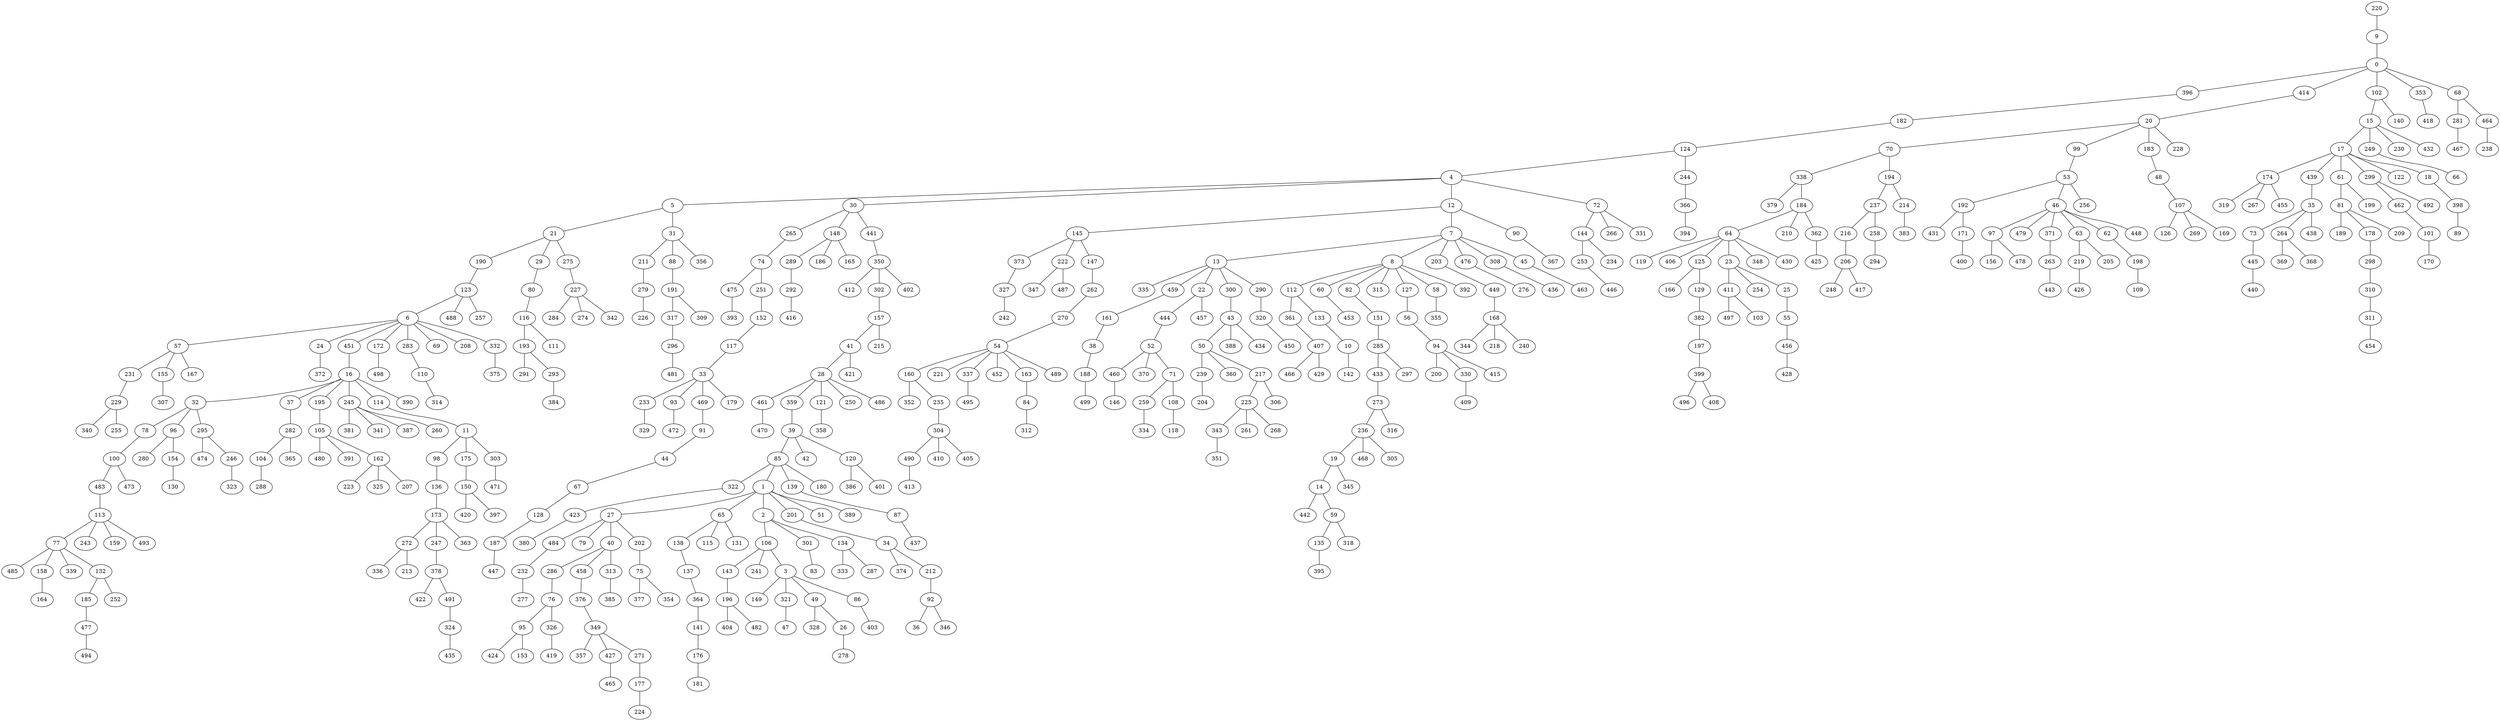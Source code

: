 graph {
  220 -- 9;
  9 -- 0;
  0 -- 396;
  396 -- 182;
  182 -- 124;
  124 -- 4;
  4 -- 5;
  5 -- 21;
  21 -- 190;
  190 -- 123;
  123 -- 6;
  6 -- 57;
  57 -- 231;
  231 -- 229;
  229 -- 340;
  229 -- 255;
  57 -- 155;
  155 -- 307;
  57 -- 167;
  6 -- 24;
  24 -- 372;
  6 -- 451;
  451 -- 16;
  16 -- 32;
  32 -- 78;
  78 -- 100;
  100 -- 483;
  483 -- 113;
  113 -- 77;
  77 -- 485;
  77 -- 158;
  158 -- 164;
  77 -- 339;
  77 -- 132;
  132 -- 185;
  185 -- 477;
  477 -- 494;
  132 -- 252;
  113 -- 243;
  113 -- 159;
  113 -- 493;
  100 -- 473;
  32 -- 96;
  96 -- 280;
  96 -- 154;
  154 -- 130;
  32 -- 295;
  295 -- 474;
  295 -- 246;
  246 -- 323;
  16 -- 37;
  37 -- 282;
  282 -- 104;
  104 -- 288;
  282 -- 365;
  16 -- 195;
  195 -- 105;
  105 -- 480;
  105 -- 391;
  105 -- 162;
  162 -- 223;
  162 -- 325;
  162 -- 207;
  16 -- 245;
  245 -- 381;
  245 -- 341;
  245 -- 387;
  245 -- 260;
  16 -- 114;
  114 -- 11;
  11 -- 98;
  98 -- 136;
  136 -- 173;
  173 -- 272;
  272 -- 336;
  272 -- 213;
  173 -- 247;
  247 -- 378;
  378 -- 422;
  378 -- 491;
  491 -- 324;
  324 -- 435;
  173 -- 363;
  11 -- 175;
  175 -- 150;
  150 -- 420;
  150 -- 397;
  11 -- 303;
  303 -- 471;
  16 -- 390;
  6 -- 172;
  172 -- 498;
  6 -- 283;
  283 -- 110;
  110 -- 314;
  6 -- 69;
  6 -- 208;
  6 -- 332;
  332 -- 375;
  123 -- 488;
  123 -- 257;
  21 -- 29;
  29 -- 80;
  80 -- 116;
  116 -- 193;
  193 -- 291;
  193 -- 293;
  293 -- 384;
  116 -- 111;
  21 -- 275;
  275 -- 227;
  227 -- 284;
  227 -- 274;
  227 -- 342;
  5 -- 31;
  31 -- 211;
  211 -- 279;
  279 -- 226;
  31 -- 88;
  88 -- 191;
  191 -- 317;
  317 -- 296;
  296 -- 481;
  191 -- 309;
  31 -- 356;
  4 -- 30;
  30 -- 265;
  265 -- 74;
  74 -- 475;
  475 -- 393;
  74 -- 251;
  251 -- 152;
  152 -- 117;
  117 -- 33;
  33 -- 233;
  233 -- 329;
  33 -- 93;
  93 -- 472;
  33 -- 469;
  469 -- 91;
  91 -- 44;
  44 -- 67;
  67 -- 128;
  128 -- 187;
  187 -- 447;
  33 -- 179;
  30 -- 148;
  148 -- 289;
  289 -- 292;
  292 -- 416;
  148 -- 186;
  148 -- 165;
  30 -- 441;
  441 -- 350;
  350 -- 412;
  350 -- 302;
  302 -- 157;
  157 -- 41;
  41 -- 28;
  28 -- 461;
  461 -- 470;
  28 -- 359;
  359 -- 39;
  39 -- 85;
  85 -- 322;
  322 -- 423;
  423 -- 380;
  85 -- 1;
  1 -- 27;
  27 -- 484;
  484 -- 232;
  232 -- 277;
  27 -- 79;
  27 -- 40;
  40 -- 286;
  286 -- 76;
  76 -- 95;
  95 -- 424;
  95 -- 153;
  76 -- 326;
  326 -- 419;
  40 -- 458;
  458 -- 376;
  376 -- 349;
  349 -- 357;
  349 -- 427;
  427 -- 465;
  349 -- 271;
  271 -- 177;
  177 -- 224;
  40 -- 313;
  313 -- 385;
  27 -- 202;
  202 -- 75;
  75 -- 377;
  75 -- 354;
  1 -- 65;
  65 -- 138;
  138 -- 137;
  137 -- 364;
  364 -- 141;
  141 -- 176;
  176 -- 181;
  65 -- 115;
  65 -- 131;
  1 -- 2;
  2 -- 106;
  106 -- 143;
  143 -- 196;
  196 -- 404;
  196 -- 482;
  106 -- 241;
  106 -- 3;
  3 -- 149;
  3 -- 321;
  321 -- 47;
  3 -- 49;
  49 -- 328;
  49 -- 26;
  26 -- 278;
  3 -- 86;
  86 -- 403;
  2 -- 301;
  301 -- 83;
  2 -- 134;
  134 -- 333;
  134 -- 287;
  1 -- 201;
  201 -- 34;
  34 -- 374;
  34 -- 212;
  212 -- 92;
  92 -- 36;
  92 -- 346;
  1 -- 51;
  1 -- 389;
  85 -- 139;
  139 -- 87;
  87 -- 437;
  85 -- 180;
  39 -- 42;
  39 -- 120;
  120 -- 386;
  120 -- 401;
  28 -- 121;
  121 -- 358;
  28 -- 250;
  28 -- 486;
  41 -- 421;
  157 -- 215;
  350 -- 402;
  4 -- 12;
  12 -- 145;
  145 -- 373;
  373 -- 327;
  327 -- 242;
  145 -- 222;
  222 -- 347;
  222 -- 487;
  145 -- 147;
  147 -- 262;
  262 -- 270;
  270 -- 54;
  54 -- 160;
  160 -- 352;
  160 -- 235;
  235 -- 304;
  304 -- 490;
  490 -- 413;
  304 -- 410;
  304 -- 405;
  54 -- 221;
  54 -- 337;
  337 -- 495;
  54 -- 452;
  54 -- 163;
  163 -- 84;
  84 -- 312;
  54 -- 489;
  12 -- 7;
  7 -- 13;
  13 -- 335;
  13 -- 459;
  459 -- 161;
  161 -- 38;
  38 -- 188;
  188 -- 499;
  13 -- 22;
  22 -- 444;
  444 -- 52;
  52 -- 460;
  460 -- 146;
  52 -- 370;
  52 -- 71;
  71 -- 259;
  259 -- 334;
  71 -- 108;
  108 -- 118;
  22 -- 457;
  13 -- 300;
  300 -- 43;
  43 -- 50;
  50 -- 239;
  239 -- 204;
  50 -- 360;
  50 -- 217;
  217 -- 225;
  225 -- 343;
  343 -- 351;
  225 -- 261;
  225 -- 268;
  217 -- 306;
  43 -- 388;
  43 -- 434;
  13 -- 290;
  290 -- 320;
  320 -- 450;
  7 -- 8;
  8 -- 112;
  112 -- 361;
  361 -- 407;
  407 -- 466;
  407 -- 429;
  112 -- 133;
  133 -- 10;
  10 -- 142;
  8 -- 60;
  60 -- 453;
  8 -- 82;
  82 -- 151;
  151 -- 285;
  285 -- 433;
  433 -- 273;
  273 -- 236;
  236 -- 19;
  19 -- 14;
  14 -- 442;
  14 -- 59;
  59 -- 135;
  135 -- 395;
  59 -- 318;
  19 -- 345;
  236 -- 468;
  236 -- 305;
  273 -- 316;
  285 -- 297;
  8 -- 315;
  8 -- 127;
  127 -- 56;
  56 -- 94;
  94 -- 200;
  94 -- 330;
  330 -- 409;
  94 -- 415;
  8 -- 58;
  58 -- 355;
  8 -- 392;
  7 -- 203;
  203 -- 449;
  449 -- 168;
  168 -- 344;
  168 -- 218;
  168 -- 240;
  7 -- 476;
  476 -- 276;
  7 -- 308;
  308 -- 436;
  7 -- 45;
  45 -- 463;
  12 -- 90;
  90 -- 367;
  4 -- 72;
  72 -- 144;
  144 -- 253;
  253 -- 446;
  144 -- 234;
  72 -- 266;
  72 -- 331;
  124 -- 244;
  244 -- 366;
  366 -- 394;
  0 -- 414;
  414 -- 20;
  20 -- 70;
  70 -- 338;
  338 -- 379;
  338 -- 184;
  184 -- 64;
  64 -- 119;
  64 -- 406;
  64 -- 125;
  125 -- 166;
  125 -- 129;
  129 -- 382;
  382 -- 197;
  197 -- 399;
  399 -- 496;
  399 -- 408;
  64 -- 23;
  23 -- 411;
  411 -- 497;
  411 -- 103;
  23 -- 254;
  23 -- 25;
  25 -- 55;
  55 -- 456;
  456 -- 428;
  64 -- 348;
  64 -- 430;
  184 -- 210;
  184 -- 362;
  362 -- 425;
  70 -- 194;
  194 -- 237;
  237 -- 216;
  216 -- 206;
  206 -- 248;
  206 -- 417;
  237 -- 258;
  258 -- 294;
  194 -- 214;
  214 -- 383;
  20 -- 99;
  99 -- 53;
  53 -- 192;
  192 -- 431;
  192 -- 171;
  171 -- 400;
  53 -- 46;
  46 -- 97;
  97 -- 156;
  97 -- 478;
  46 -- 479;
  46 -- 371;
  371 -- 263;
  263 -- 443;
  46 -- 63;
  63 -- 219;
  219 -- 426;
  63 -- 205;
  46 -- 62;
  62 -- 198;
  198 -- 109;
  46 -- 448;
  53 -- 256;
  20 -- 183;
  183 -- 48;
  48 -- 107;
  107 -- 126;
  107 -- 269;
  107 -- 169;
  20 -- 228;
  0 -- 102;
  102 -- 15;
  15 -- 17;
  17 -- 174;
  174 -- 319;
  174 -- 267;
  174 -- 455;
  17 -- 439;
  439 -- 35;
  35 -- 73;
  73 -- 445;
  445 -- 440;
  35 -- 264;
  264 -- 369;
  264 -- 368;
  35 -- 438;
  17 -- 61;
  61 -- 81;
  81 -- 189;
  81 -- 178;
  178 -- 298;
  298 -- 310;
  310 -- 311;
  311 -- 454;
  81 -- 209;
  61 -- 199;
  17 -- 299;
  299 -- 462;
  462 -- 101;
  101 -- 170;
  299 -- 492;
  17 -- 122;
  17 -- 18;
  18 -- 398;
  398 -- 89;
  15 -- 249;
  249 -- 66;
  15 -- 230;
  15 -- 432;
  102 -- 140;
  0 -- 353;
  353 -- 418;
  0 -- 68;
  68 -- 281;
  281 -- 467;
  68 -- 464;
  464 -- 238;
}
